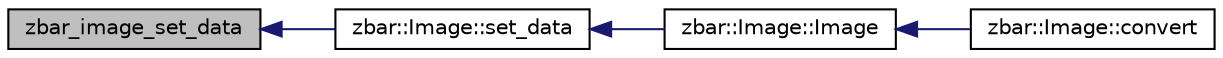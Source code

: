 digraph G
{
  edge [fontname="Helvetica",fontsize="10",labelfontname="Helvetica",labelfontsize="10"];
  node [fontname="Helvetica",fontsize="10",shape=record];
  rankdir=LR;
  Node1 [label="zbar_image_set_data",height=0.2,width=0.4,color="black", fillcolor="grey75", style="filled" fontcolor="black"];
  Node1 -> Node2 [dir=back,color="midnightblue",fontsize="10",style="solid",fontname="Helvetica"];
  Node2 [label="zbar::Image::set_data",height=0.2,width=0.4,color="black", fillcolor="white", style="filled",URL="$classzbar_1_1_image.html#a1db3cac943272e545733eb691cf225b0"];
  Node2 -> Node3 [dir=back,color="midnightblue",fontsize="10",style="solid",fontname="Helvetica"];
  Node3 [label="zbar::Image::Image",height=0.2,width=0.4,color="black", fillcolor="white", style="filled",URL="$classzbar_1_1_image.html#a5134e2e814da0d0070ef165898980848"];
  Node3 -> Node4 [dir=back,color="midnightblue",fontsize="10",style="solid",fontname="Helvetica"];
  Node4 [label="zbar::Image::convert",height=0.2,width=0.4,color="black", fillcolor="white", style="filled",URL="$classzbar_1_1_image.html#ab2704c80d8a9767f55a21ba4467a760d"];
}
